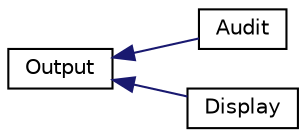 digraph "Graphical Class Hierarchy"
{
 // LATEX_PDF_SIZE
  edge [fontname="Helvetica",fontsize="10",labelfontname="Helvetica",labelfontsize="10"];
  node [fontname="Helvetica",fontsize="10",shape=record];
  rankdir="LR";
  Node0 [label="Output",height=0.2,width=0.4,color="black", fillcolor="white", style="filled",URL="$classOutput.html",tooltip=" "];
  Node0 -> Node1 [dir="back",color="midnightblue",fontsize="10",style="solid",fontname="Helvetica"];
  Node1 [label="Audit",height=0.2,width=0.4,color="black", fillcolor="white", style="filled",URL="$classAudit.html",tooltip=" "];
  Node0 -> Node2 [dir="back",color="midnightblue",fontsize="10",style="solid",fontname="Helvetica"];
  Node2 [label="Display",height=0.2,width=0.4,color="black", fillcolor="white", style="filled",URL="$classDisplay.html",tooltip=" "];
}
